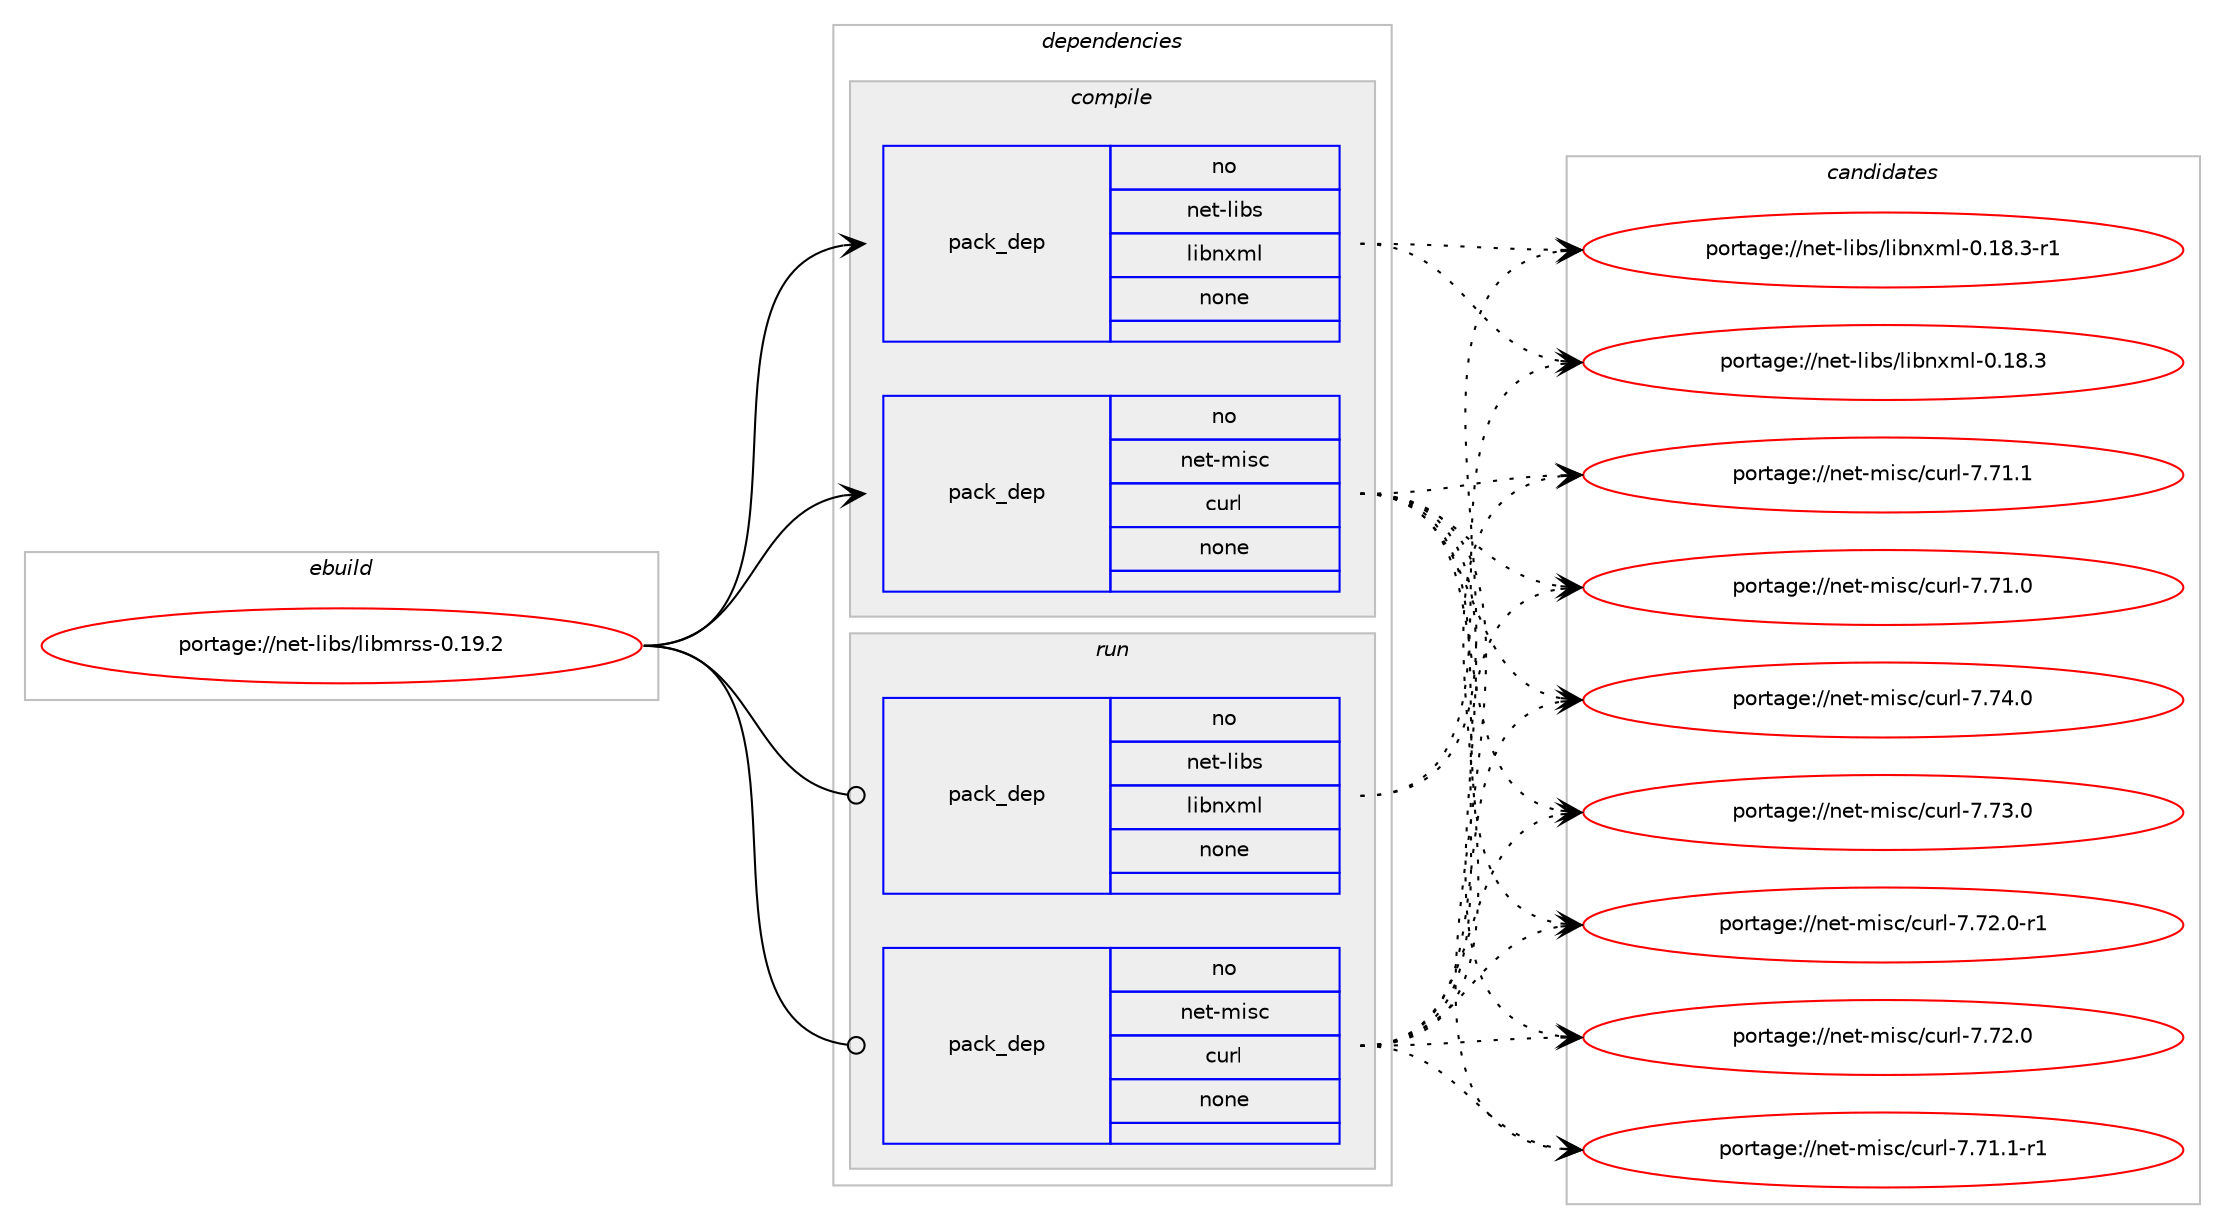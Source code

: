 digraph prolog {

# *************
# Graph options
# *************

newrank=true;
concentrate=true;
compound=true;
graph [rankdir=LR,fontname=Helvetica,fontsize=10,ranksep=1.5];#, ranksep=2.5, nodesep=0.2];
edge  [arrowhead=vee];
node  [fontname=Helvetica,fontsize=10];

# **********
# The ebuild
# **********

subgraph cluster_leftcol {
color=gray;
rank=same;
label=<<i>ebuild</i>>;
id [label="portage://net-libs/libmrss-0.19.2", color=red, width=4, href="../net-libs/libmrss-0.19.2.svg"];
}

# ****************
# The dependencies
# ****************

subgraph cluster_midcol {
color=gray;
label=<<i>dependencies</i>>;
subgraph cluster_compile {
fillcolor="#eeeeee";
style=filled;
label=<<i>compile</i>>;
subgraph pack2542 {
dependency3168 [label=<<TABLE BORDER="0" CELLBORDER="1" CELLSPACING="0" CELLPADDING="4" WIDTH="220"><TR><TD ROWSPAN="6" CELLPADDING="30">pack_dep</TD></TR><TR><TD WIDTH="110">no</TD></TR><TR><TD>net-libs</TD></TR><TR><TD>libnxml</TD></TR><TR><TD>none</TD></TR><TR><TD></TD></TR></TABLE>>, shape=none, color=blue];
}
id:e -> dependency3168:w [weight=20,style="solid",arrowhead="vee"];
subgraph pack2543 {
dependency3169 [label=<<TABLE BORDER="0" CELLBORDER="1" CELLSPACING="0" CELLPADDING="4" WIDTH="220"><TR><TD ROWSPAN="6" CELLPADDING="30">pack_dep</TD></TR><TR><TD WIDTH="110">no</TD></TR><TR><TD>net-misc</TD></TR><TR><TD>curl</TD></TR><TR><TD>none</TD></TR><TR><TD></TD></TR></TABLE>>, shape=none, color=blue];
}
id:e -> dependency3169:w [weight=20,style="solid",arrowhead="vee"];
}
subgraph cluster_compileandrun {
fillcolor="#eeeeee";
style=filled;
label=<<i>compile and run</i>>;
}
subgraph cluster_run {
fillcolor="#eeeeee";
style=filled;
label=<<i>run</i>>;
subgraph pack2544 {
dependency3170 [label=<<TABLE BORDER="0" CELLBORDER="1" CELLSPACING="0" CELLPADDING="4" WIDTH="220"><TR><TD ROWSPAN="6" CELLPADDING="30">pack_dep</TD></TR><TR><TD WIDTH="110">no</TD></TR><TR><TD>net-libs</TD></TR><TR><TD>libnxml</TD></TR><TR><TD>none</TD></TR><TR><TD></TD></TR></TABLE>>, shape=none, color=blue];
}
id:e -> dependency3170:w [weight=20,style="solid",arrowhead="odot"];
subgraph pack2545 {
dependency3171 [label=<<TABLE BORDER="0" CELLBORDER="1" CELLSPACING="0" CELLPADDING="4" WIDTH="220"><TR><TD ROWSPAN="6" CELLPADDING="30">pack_dep</TD></TR><TR><TD WIDTH="110">no</TD></TR><TR><TD>net-misc</TD></TR><TR><TD>curl</TD></TR><TR><TD>none</TD></TR><TR><TD></TD></TR></TABLE>>, shape=none, color=blue];
}
id:e -> dependency3171:w [weight=20,style="solid",arrowhead="odot"];
}
}

# **************
# The candidates
# **************

subgraph cluster_choices {
rank=same;
color=gray;
label=<<i>candidates</i>>;

subgraph choice2542 {
color=black;
nodesep=1;
choice11010111645108105981154710810598110120109108454846495646514511449 [label="portage://net-libs/libnxml-0.18.3-r1", color=red, width=4,href="../net-libs/libnxml-0.18.3-r1.svg"];
choice1101011164510810598115471081059811012010910845484649564651 [label="portage://net-libs/libnxml-0.18.3", color=red, width=4,href="../net-libs/libnxml-0.18.3.svg"];
dependency3168:e -> choice11010111645108105981154710810598110120109108454846495646514511449:w [style=dotted,weight="100"];
dependency3168:e -> choice1101011164510810598115471081059811012010910845484649564651:w [style=dotted,weight="100"];
}
subgraph choice2543 {
color=black;
nodesep=1;
choice1101011164510910511599479911711410845554655524648 [label="portage://net-misc/curl-7.74.0", color=red, width=4,href="../net-misc/curl-7.74.0.svg"];
choice1101011164510910511599479911711410845554655514648 [label="portage://net-misc/curl-7.73.0", color=red, width=4,href="../net-misc/curl-7.73.0.svg"];
choice11010111645109105115994799117114108455546555046484511449 [label="portage://net-misc/curl-7.72.0-r1", color=red, width=4,href="../net-misc/curl-7.72.0-r1.svg"];
choice1101011164510910511599479911711410845554655504648 [label="portage://net-misc/curl-7.72.0", color=red, width=4,href="../net-misc/curl-7.72.0.svg"];
choice11010111645109105115994799117114108455546554946494511449 [label="portage://net-misc/curl-7.71.1-r1", color=red, width=4,href="../net-misc/curl-7.71.1-r1.svg"];
choice1101011164510910511599479911711410845554655494649 [label="portage://net-misc/curl-7.71.1", color=red, width=4,href="../net-misc/curl-7.71.1.svg"];
choice1101011164510910511599479911711410845554655494648 [label="portage://net-misc/curl-7.71.0", color=red, width=4,href="../net-misc/curl-7.71.0.svg"];
dependency3169:e -> choice1101011164510910511599479911711410845554655524648:w [style=dotted,weight="100"];
dependency3169:e -> choice1101011164510910511599479911711410845554655514648:w [style=dotted,weight="100"];
dependency3169:e -> choice11010111645109105115994799117114108455546555046484511449:w [style=dotted,weight="100"];
dependency3169:e -> choice1101011164510910511599479911711410845554655504648:w [style=dotted,weight="100"];
dependency3169:e -> choice11010111645109105115994799117114108455546554946494511449:w [style=dotted,weight="100"];
dependency3169:e -> choice1101011164510910511599479911711410845554655494649:w [style=dotted,weight="100"];
dependency3169:e -> choice1101011164510910511599479911711410845554655494648:w [style=dotted,weight="100"];
}
subgraph choice2544 {
color=black;
nodesep=1;
choice11010111645108105981154710810598110120109108454846495646514511449 [label="portage://net-libs/libnxml-0.18.3-r1", color=red, width=4,href="../net-libs/libnxml-0.18.3-r1.svg"];
choice1101011164510810598115471081059811012010910845484649564651 [label="portage://net-libs/libnxml-0.18.3", color=red, width=4,href="../net-libs/libnxml-0.18.3.svg"];
dependency3170:e -> choice11010111645108105981154710810598110120109108454846495646514511449:w [style=dotted,weight="100"];
dependency3170:e -> choice1101011164510810598115471081059811012010910845484649564651:w [style=dotted,weight="100"];
}
subgraph choice2545 {
color=black;
nodesep=1;
choice1101011164510910511599479911711410845554655524648 [label="portage://net-misc/curl-7.74.0", color=red, width=4,href="../net-misc/curl-7.74.0.svg"];
choice1101011164510910511599479911711410845554655514648 [label="portage://net-misc/curl-7.73.0", color=red, width=4,href="../net-misc/curl-7.73.0.svg"];
choice11010111645109105115994799117114108455546555046484511449 [label="portage://net-misc/curl-7.72.0-r1", color=red, width=4,href="../net-misc/curl-7.72.0-r1.svg"];
choice1101011164510910511599479911711410845554655504648 [label="portage://net-misc/curl-7.72.0", color=red, width=4,href="../net-misc/curl-7.72.0.svg"];
choice11010111645109105115994799117114108455546554946494511449 [label="portage://net-misc/curl-7.71.1-r1", color=red, width=4,href="../net-misc/curl-7.71.1-r1.svg"];
choice1101011164510910511599479911711410845554655494649 [label="portage://net-misc/curl-7.71.1", color=red, width=4,href="../net-misc/curl-7.71.1.svg"];
choice1101011164510910511599479911711410845554655494648 [label="portage://net-misc/curl-7.71.0", color=red, width=4,href="../net-misc/curl-7.71.0.svg"];
dependency3171:e -> choice1101011164510910511599479911711410845554655524648:w [style=dotted,weight="100"];
dependency3171:e -> choice1101011164510910511599479911711410845554655514648:w [style=dotted,weight="100"];
dependency3171:e -> choice11010111645109105115994799117114108455546555046484511449:w [style=dotted,weight="100"];
dependency3171:e -> choice1101011164510910511599479911711410845554655504648:w [style=dotted,weight="100"];
dependency3171:e -> choice11010111645109105115994799117114108455546554946494511449:w [style=dotted,weight="100"];
dependency3171:e -> choice1101011164510910511599479911711410845554655494649:w [style=dotted,weight="100"];
dependency3171:e -> choice1101011164510910511599479911711410845554655494648:w [style=dotted,weight="100"];
}
}

}

